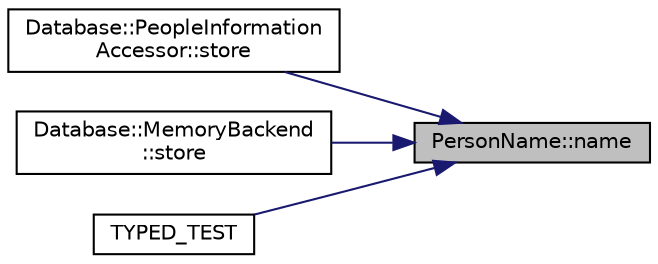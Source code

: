 digraph "PersonName::name"
{
 // LATEX_PDF_SIZE
  edge [fontname="Helvetica",fontsize="10",labelfontname="Helvetica",labelfontsize="10"];
  node [fontname="Helvetica",fontsize="10",shape=record];
  rankdir="RL";
  Node1 [label="PersonName::name",height=0.2,width=0.4,color="black", fillcolor="grey75", style="filled", fontcolor="black",tooltip=" "];
  Node1 -> Node2 [dir="back",color="midnightblue",fontsize="10",style="solid",fontname="Helvetica"];
  Node2 [label="Database::PeopleInformation\lAccessor::store",height=0.2,width=0.4,color="black", fillcolor="white", style="filled",URL="$class_database_1_1_people_information_accessor.html#af10e7de8ef1a429f012b226665005c91",tooltip="Store or update person."];
  Node1 -> Node3 [dir="back",color="midnightblue",fontsize="10",style="solid",fontname="Helvetica"];
  Node3 [label="Database::MemoryBackend\l::store",height=0.2,width=0.4,color="black", fillcolor="white", style="filled",URL="$class_database_1_1_memory_backend.html#a563165a3d8a9bc0e8279caaa15ac3f93",tooltip="Store or update person."];
  Node1 -> Node4 [dir="back",color="midnightblue",fontsize="10",style="solid",fontname="Helvetica"];
  Node4 [label="TYPED_TEST",height=0.2,width=0.4,color="black", fillcolor="white", style="filled",URL="$people__tests_8cpp.html#a97345afb0f60799babf73c6a1e822e9e",tooltip=" "];
}
